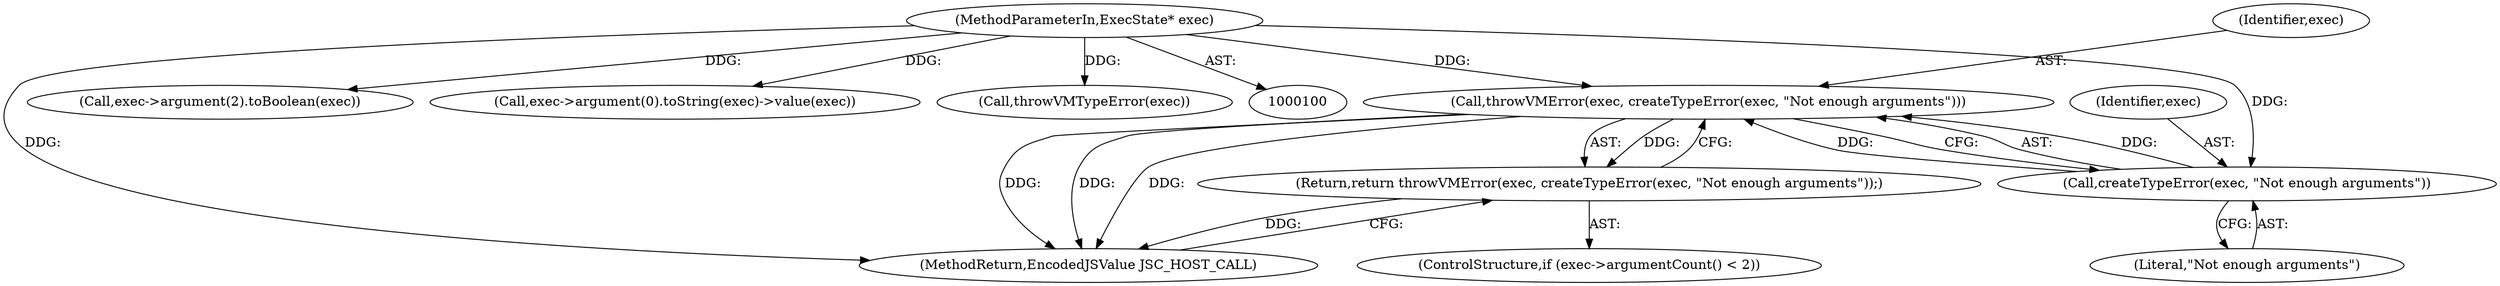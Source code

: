 digraph "0_Chrome_b944f670bb7a8a919daac497a4ea0536c954c201_49@pointer" {
"1000132" [label="(Call,throwVMError(exec, createTypeError(exec, \"Not enough arguments\")))"];
"1000134" [label="(Call,createTypeError(exec, \"Not enough arguments\"))"];
"1000101" [label="(MethodParameterIn,ExecState* exec)"];
"1000131" [label="(Return,return throwVMError(exec, createTypeError(exec, \"Not enough arguments\"));)"];
"1000133" [label="(Identifier,exec)"];
"1000135" [label="(Identifier,exec)"];
"1000153" [label="(Call,exec->argument(2).toBoolean(exec))"];
"1000150" [label="(Call,exec->argument(0).toString(exec)->value(exec))"];
"1000127" [label="(ControlStructure,if (exec->argumentCount() < 2))"];
"1000113" [label="(Call,throwVMTypeError(exec))"];
"1000134" [label="(Call,createTypeError(exec, \"Not enough arguments\"))"];
"1000136" [label="(Literal,\"Not enough arguments\")"];
"1000158" [label="(MethodReturn,EncodedJSValue JSC_HOST_CALL)"];
"1000131" [label="(Return,return throwVMError(exec, createTypeError(exec, \"Not enough arguments\"));)"];
"1000101" [label="(MethodParameterIn,ExecState* exec)"];
"1000132" [label="(Call,throwVMError(exec, createTypeError(exec, \"Not enough arguments\")))"];
"1000132" -> "1000131"  [label="AST: "];
"1000132" -> "1000134"  [label="CFG: "];
"1000133" -> "1000132"  [label="AST: "];
"1000134" -> "1000132"  [label="AST: "];
"1000131" -> "1000132"  [label="CFG: "];
"1000132" -> "1000158"  [label="DDG: "];
"1000132" -> "1000158"  [label="DDG: "];
"1000132" -> "1000158"  [label="DDG: "];
"1000132" -> "1000131"  [label="DDG: "];
"1000134" -> "1000132"  [label="DDG: "];
"1000134" -> "1000132"  [label="DDG: "];
"1000101" -> "1000132"  [label="DDG: "];
"1000134" -> "1000136"  [label="CFG: "];
"1000135" -> "1000134"  [label="AST: "];
"1000136" -> "1000134"  [label="AST: "];
"1000101" -> "1000134"  [label="DDG: "];
"1000101" -> "1000100"  [label="AST: "];
"1000101" -> "1000158"  [label="DDG: "];
"1000101" -> "1000113"  [label="DDG: "];
"1000101" -> "1000150"  [label="DDG: "];
"1000101" -> "1000153"  [label="DDG: "];
"1000131" -> "1000127"  [label="AST: "];
"1000158" -> "1000131"  [label="CFG: "];
"1000131" -> "1000158"  [label="DDG: "];
}
